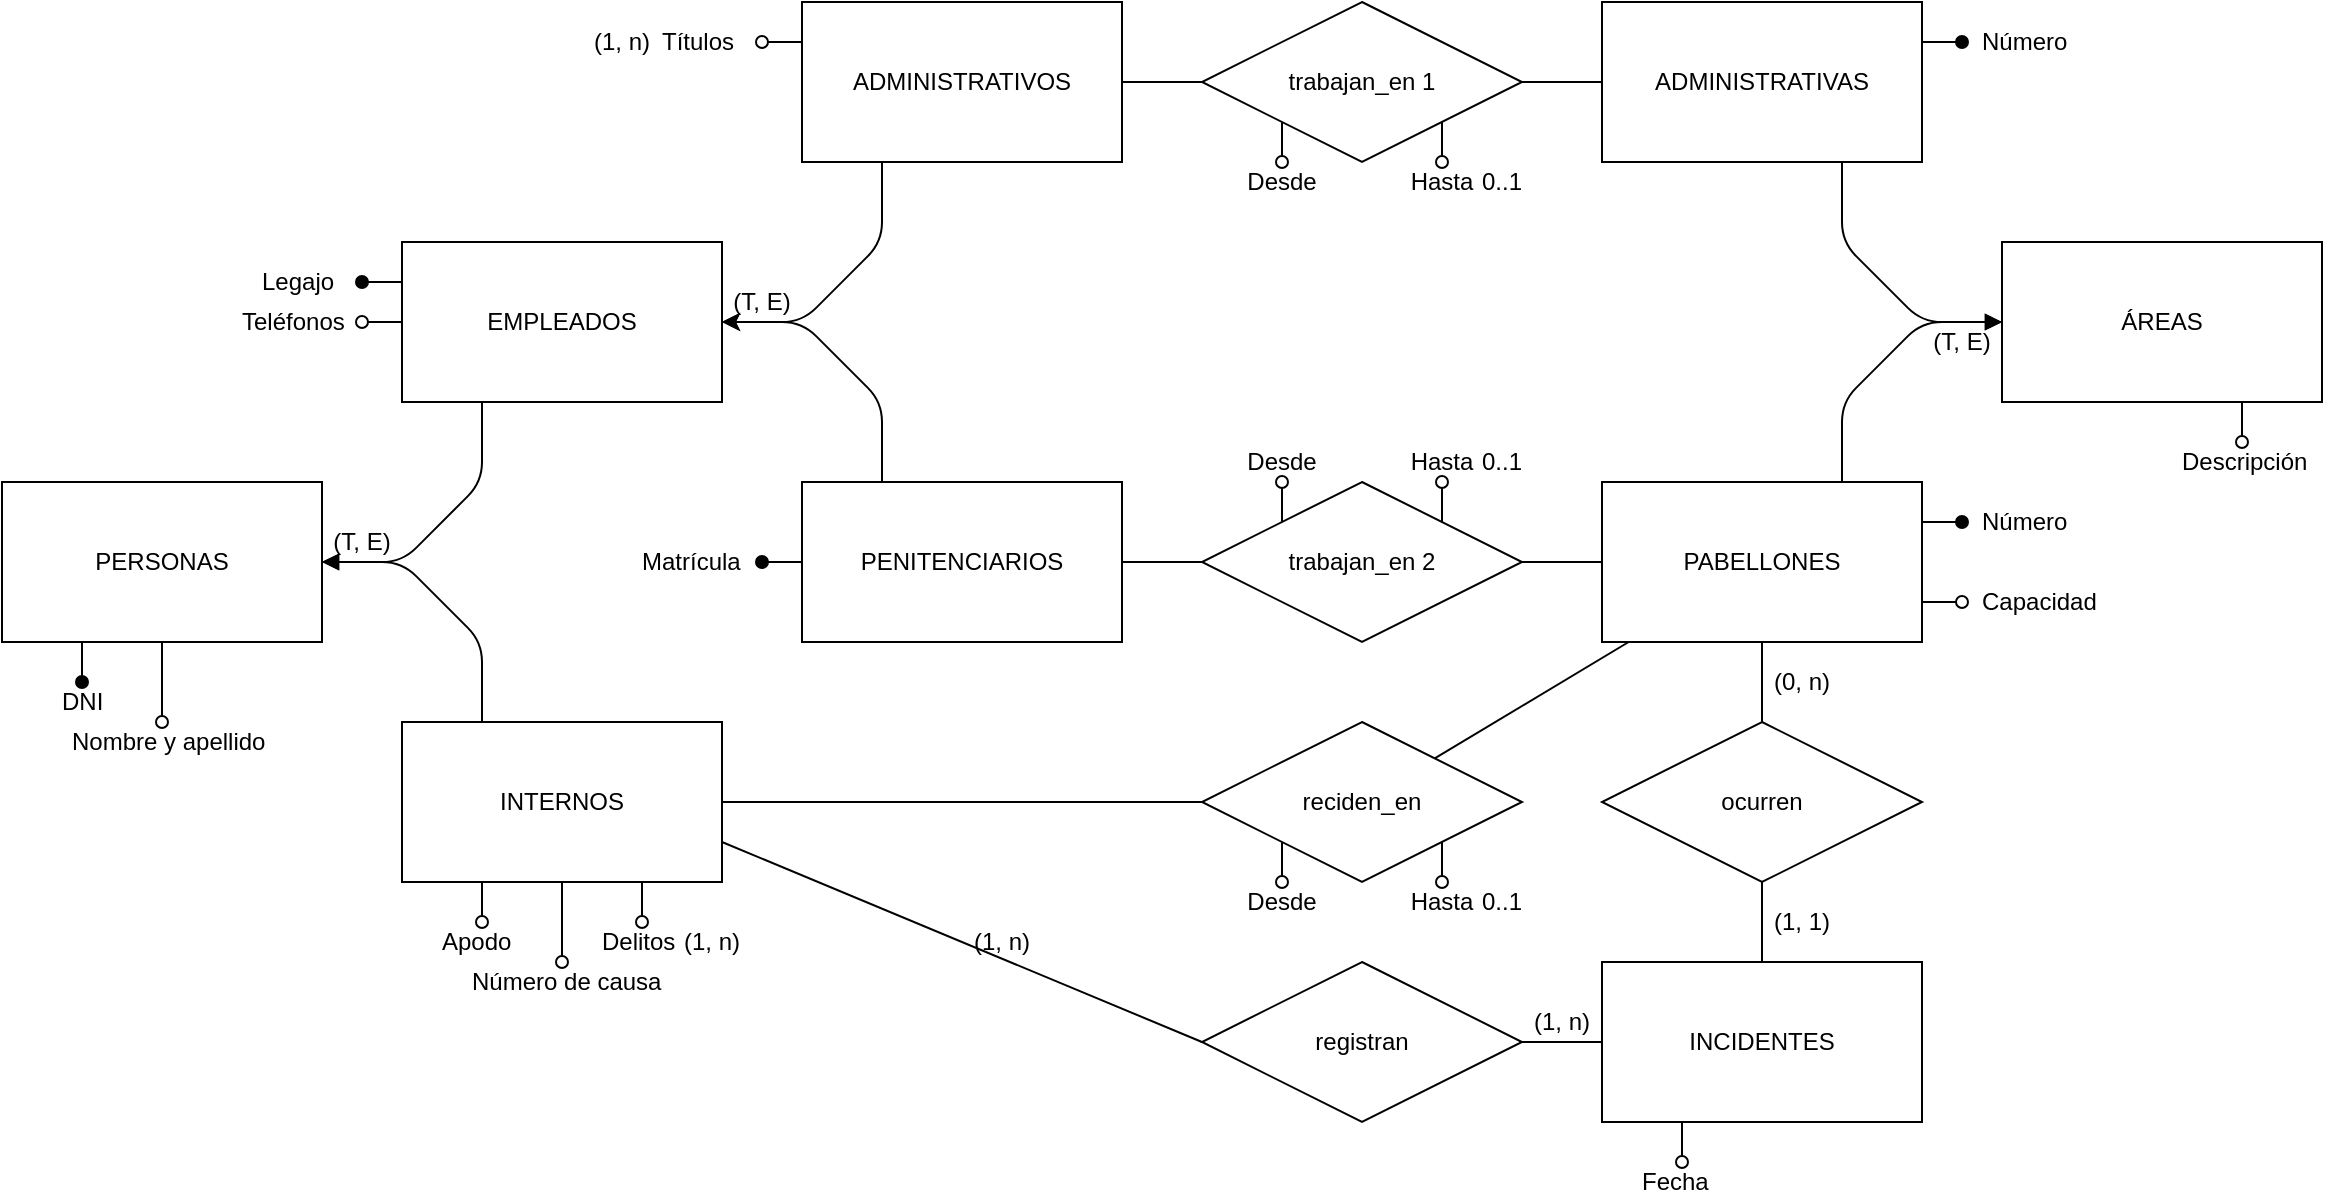 <mxfile>
    <diagram id="-bPjCpx24Dl-BjPHD4EX" name="Página-1">
        <mxGraphModel dx="202" dy="187" grid="1" gridSize="10" guides="1" tooltips="1" connect="1" arrows="1" fold="1" page="1" pageScale="1" pageWidth="1169" pageHeight="827" math="0" shadow="0">
            <root>
                <mxCell id="0"/>
                <mxCell id="1" parent="0"/>
                <mxCell id="27" style="edgeStyle=none;html=1;entryX=1;entryY=0.5;entryDx=0;entryDy=0;endArrow=block;endFill=1;exitX=0.25;exitY=1;exitDx=0;exitDy=0;" edge="1" parent="1" source="2" target="26">
                    <mxGeometry relative="1" as="geometry">
                        <Array as="points">
                            <mxPoint x="240" y="320"/>
                            <mxPoint x="200" y="360"/>
                        </Array>
                    </mxGeometry>
                </mxCell>
                <mxCell id="2" value="EMPLEADOS" style="rounded=0;whiteSpace=wrap;html=1;" vertex="1" parent="1">
                    <mxGeometry x="200" y="200" width="160" height="80" as="geometry"/>
                </mxCell>
                <mxCell id="10" style="edgeStyle=none;html=1;entryX=1;entryY=0.5;entryDx=0;entryDy=0;exitX=0.25;exitY=1;exitDx=0;exitDy=0;" edge="1" parent="1" source="3" target="2">
                    <mxGeometry relative="1" as="geometry">
                        <Array as="points">
                            <mxPoint x="440" y="200"/>
                            <mxPoint x="400" y="240"/>
                        </Array>
                    </mxGeometry>
                </mxCell>
                <mxCell id="14" value="" style="edgeStyle=none;html=1;endArrow=none;endFill=0;" edge="1" parent="1" source="3" target="13">
                    <mxGeometry relative="1" as="geometry"/>
                </mxCell>
                <mxCell id="3" value="ADMINISTRATIVOS" style="rounded=0;whiteSpace=wrap;html=1;" vertex="1" parent="1">
                    <mxGeometry x="400" y="80" width="160" height="80" as="geometry"/>
                </mxCell>
                <mxCell id="11" style="edgeStyle=none;html=1;entryX=1;entryY=0.5;entryDx=0;entryDy=0;exitX=0.25;exitY=0;exitDx=0;exitDy=0;" edge="1" parent="1" source="4" target="2">
                    <mxGeometry relative="1" as="geometry">
                        <Array as="points">
                            <mxPoint x="440" y="280"/>
                            <mxPoint x="400" y="240"/>
                        </Array>
                    </mxGeometry>
                </mxCell>
                <mxCell id="16" value="" style="edgeStyle=none;html=1;endArrow=none;endFill=0;" edge="1" parent="1" source="4" target="12">
                    <mxGeometry relative="1" as="geometry"/>
                </mxCell>
                <mxCell id="4" value="PENITENCIARIOS" style="rounded=0;whiteSpace=wrap;html=1;" vertex="1" parent="1">
                    <mxGeometry x="400" y="320" width="160" height="80" as="geometry"/>
                </mxCell>
                <mxCell id="5" value="ÁREAS" style="rounded=0;whiteSpace=wrap;html=1;" vertex="1" parent="1">
                    <mxGeometry x="1000" y="200" width="160" height="80" as="geometry"/>
                </mxCell>
                <mxCell id="18" style="edgeStyle=none;html=1;entryX=0;entryY=0.5;entryDx=0;entryDy=0;endArrow=block;endFill=1;exitX=0.75;exitY=1;exitDx=0;exitDy=0;" edge="1" parent="1" source="6" target="5">
                    <mxGeometry relative="1" as="geometry">
                        <Array as="points">
                            <mxPoint x="920" y="200"/>
                            <mxPoint x="960" y="240"/>
                        </Array>
                    </mxGeometry>
                </mxCell>
                <mxCell id="6" value="ADMINISTRATIVAS" style="rounded=0;whiteSpace=wrap;html=1;" vertex="1" parent="1">
                    <mxGeometry x="800" y="80" width="160" height="80" as="geometry"/>
                </mxCell>
                <mxCell id="19" style="edgeStyle=none;html=1;entryX=0;entryY=0.5;entryDx=0;entryDy=0;endArrow=block;endFill=1;exitX=0.75;exitY=0;exitDx=0;exitDy=0;" edge="1" parent="1" source="7" target="5">
                    <mxGeometry relative="1" as="geometry">
                        <mxPoint x="1020" y="330" as="targetPoint"/>
                        <Array as="points">
                            <mxPoint x="920" y="280"/>
                            <mxPoint x="960" y="240"/>
                        </Array>
                    </mxGeometry>
                </mxCell>
                <mxCell id="7" value="PABELLONES" style="rounded=0;whiteSpace=wrap;html=1;" vertex="1" parent="1">
                    <mxGeometry x="800" y="320" width="160" height="80" as="geometry"/>
                </mxCell>
                <mxCell id="28" style="edgeStyle=none;html=1;entryX=1;entryY=0.5;entryDx=0;entryDy=0;endArrow=block;endFill=1;exitX=0.25;exitY=0;exitDx=0;exitDy=0;" edge="1" parent="1" source="8" target="26">
                    <mxGeometry relative="1" as="geometry">
                        <Array as="points">
                            <mxPoint x="240" y="400"/>
                            <mxPoint x="200" y="360"/>
                        </Array>
                    </mxGeometry>
                </mxCell>
                <mxCell id="8" value="INTERNOS" style="rounded=0;whiteSpace=wrap;html=1;" vertex="1" parent="1">
                    <mxGeometry x="200" y="440" width="160" height="80" as="geometry"/>
                </mxCell>
                <mxCell id="24" value="" style="edgeStyle=none;html=1;endArrow=none;endFill=0;" edge="1" parent="1" source="9" target="23">
                    <mxGeometry relative="1" as="geometry"/>
                </mxCell>
                <mxCell id="9" value="INCIDENTES" style="rounded=0;whiteSpace=wrap;html=1;" vertex="1" parent="1">
                    <mxGeometry x="800" y="560" width="160" height="80" as="geometry"/>
                </mxCell>
                <mxCell id="17" value="" style="edgeStyle=none;html=1;endArrow=none;endFill=0;" edge="1" parent="1" source="12" target="7">
                    <mxGeometry relative="1" as="geometry"/>
                </mxCell>
                <mxCell id="12" value="trabajan_en 2" style="rhombus;whiteSpace=wrap;html=1;" vertex="1" parent="1">
                    <mxGeometry x="600" y="320" width="160" height="80" as="geometry"/>
                </mxCell>
                <mxCell id="15" value="" style="edgeStyle=none;html=1;endArrow=none;endFill=0;" edge="1" parent="1" source="13" target="6">
                    <mxGeometry relative="1" as="geometry"/>
                </mxCell>
                <mxCell id="13" value="trabajan_en 1" style="rhombus;whiteSpace=wrap;html=1;" vertex="1" parent="1">
                    <mxGeometry x="600" y="80" width="160" height="80" as="geometry"/>
                </mxCell>
                <mxCell id="21" value="" style="edgeStyle=none;html=1;endArrow=none;endFill=0;" edge="1" parent="1" source="20" target="7">
                    <mxGeometry relative="1" as="geometry"/>
                </mxCell>
                <mxCell id="22" value="" style="edgeStyle=none;html=1;endArrow=none;endFill=0;" edge="1" parent="1" source="20" target="8">
                    <mxGeometry relative="1" as="geometry"/>
                </mxCell>
                <mxCell id="20" value="reciden_en" style="rhombus;whiteSpace=wrap;html=1;" vertex="1" parent="1">
                    <mxGeometry x="600" y="440" width="160" height="80" as="geometry"/>
                </mxCell>
                <mxCell id="25" value="" style="edgeStyle=none;html=1;endArrow=none;endFill=0;exitX=0;exitY=0.5;exitDx=0;exitDy=0;entryX=1;entryY=0.75;entryDx=0;entryDy=0;" edge="1" parent="1" source="23" target="8">
                    <mxGeometry relative="1" as="geometry"/>
                </mxCell>
                <mxCell id="23" value="registran" style="rhombus;whiteSpace=wrap;html=1;" vertex="1" parent="1">
                    <mxGeometry x="600" y="560" width="160" height="80" as="geometry"/>
                </mxCell>
                <mxCell id="26" value="PERSONAS" style="rounded=0;whiteSpace=wrap;html=1;" vertex="1" parent="1">
                    <mxGeometry y="320" width="160" height="80" as="geometry"/>
                </mxCell>
                <mxCell id="29" style="html=1;labelBorderColor=none;strokeWidth=1;endArrow=oval;endFill=1;endSize=6;targetPerimeterSpacing=0;align=left;exitX=0.25;exitY=1;exitDx=0;exitDy=0;" edge="1" target="30" parent="1" source="26">
                    <mxGeometry relative="1" as="geometry">
                        <mxPoint x="-30" y="450" as="sourcePoint"/>
                    </mxGeometry>
                </mxCell>
                <mxCell id="30" value="DNI" style="text;html=1;strokeColor=none;fillColor=none;align=left;verticalAlign=middle;whiteSpace=wrap;rounded=0;container=0;spacingLeft=8;" vertex="1" parent="1">
                    <mxGeometry x="20" y="420" width="40" height="20" as="geometry"/>
                </mxCell>
                <mxCell id="32" style="html=1;labelBorderColor=none;strokeWidth=1;endArrow=oval;endFill=0;endSize=6;targetPerimeterSpacing=0;align=left;exitX=0.5;exitY=1;exitDx=0;exitDy=0;" edge="1" target="33" parent="1" source="26">
                    <mxGeometry relative="1" as="geometry">
                        <mxPoint x="-20" y="510" as="sourcePoint"/>
                    </mxGeometry>
                </mxCell>
                <mxCell id="33" value="Nombre y apellido" style="text;html=1;strokeColor=none;fillColor=none;align=left;verticalAlign=middle;whiteSpace=wrap;rounded=0;container=0;spacingLeft=8;" vertex="1" parent="1">
                    <mxGeometry x="25" y="440" width="110" height="20" as="geometry"/>
                </mxCell>
                <mxCell id="36" style="html=1;labelBorderColor=none;strokeWidth=1;endArrow=oval;endFill=0;endSize=6;targetPerimeterSpacing=0;align=left;exitX=0.25;exitY=1;exitDx=0;exitDy=0;" edge="1" target="37" parent="1" source="8">
                    <mxGeometry relative="1" as="geometry">
                        <mxPoint x="170" y="570" as="sourcePoint"/>
                    </mxGeometry>
                </mxCell>
                <mxCell id="37" value="Apodo" style="text;html=1;strokeColor=none;fillColor=none;align=left;verticalAlign=middle;whiteSpace=wrap;rounded=0;container=0;spacingLeft=8;" vertex="1" parent="1">
                    <mxGeometry x="210" y="540" width="60" height="20" as="geometry"/>
                </mxCell>
                <mxCell id="41" style="html=1;labelBorderColor=none;strokeWidth=1;endArrow=oval;endFill=0;endSize=6;targetPerimeterSpacing=0;align=left;exitX=0.5;exitY=1;exitDx=0;exitDy=0;" edge="1" target="42" parent="1" source="8">
                    <mxGeometry relative="1" as="geometry">
                        <mxPoint x="230" y="580" as="sourcePoint"/>
                    </mxGeometry>
                </mxCell>
                <mxCell id="42" value="Número de causa" style="text;html=1;strokeColor=none;fillColor=none;align=left;verticalAlign=middle;whiteSpace=wrap;rounded=0;container=0;spacingLeft=8;" vertex="1" parent="1">
                    <mxGeometry x="225" y="560" width="110" height="20" as="geometry"/>
                </mxCell>
                <mxCell id="43" style="html=1;labelBorderColor=none;strokeWidth=1;endArrow=oval;endFill=0;endSize=6;targetPerimeterSpacing=0;align=left;exitX=0.75;exitY=1;exitDx=0;exitDy=0;" edge="1" target="44" parent="1" source="8">
                    <mxGeometry relative="1" as="geometry">
                        <mxPoint x="160" y="650" as="sourcePoint"/>
                    </mxGeometry>
                </mxCell>
                <mxCell id="44" value="Delitos" style="text;html=1;strokeColor=none;fillColor=none;align=left;verticalAlign=middle;whiteSpace=wrap;rounded=0;container=0;spacingLeft=8;" vertex="1" parent="1">
                    <mxGeometry x="290" y="540" width="60" height="20" as="geometry"/>
                </mxCell>
                <mxCell id="45" value="(1, n)" style="text;html=1;strokeColor=none;fillColor=none;align=center;verticalAlign=middle;whiteSpace=wrap;rounded=0;labelBackgroundColor=none;fontSize=12;" vertex="1" parent="1">
                    <mxGeometry x="335" y="540" width="40" height="20" as="geometry"/>
                </mxCell>
                <mxCell id="46" style="html=1;labelBorderColor=none;strokeWidth=1;endArrow=oval;endFill=1;endSize=6;targetPerimeterSpacing=0;align=left;exitX=0;exitY=0.25;exitDx=0;exitDy=0;" edge="1" target="47" parent="1" source="2">
                    <mxGeometry relative="1" as="geometry">
                        <mxPoint x="50" y="130" as="sourcePoint"/>
                    </mxGeometry>
                </mxCell>
                <mxCell id="47" value="Legajo" style="text;html=1;strokeColor=none;fillColor=none;align=left;verticalAlign=middle;whiteSpace=wrap;rounded=0;container=0;spacingLeft=8;" vertex="1" parent="1">
                    <mxGeometry x="120" y="210" width="60" height="20" as="geometry"/>
                </mxCell>
                <mxCell id="48" style="html=1;labelBorderColor=none;strokeWidth=1;endArrow=oval;endFill=0;endSize=6;targetPerimeterSpacing=0;align=left;exitX=0;exitY=0.5;exitDx=0;exitDy=0;" edge="1" target="49" parent="1" source="2">
                    <mxGeometry relative="1" as="geometry">
                        <mxPoint x="220" y="180" as="sourcePoint"/>
                    </mxGeometry>
                </mxCell>
                <mxCell id="49" value="Teléfonos" style="text;html=1;strokeColor=none;fillColor=none;align=left;verticalAlign=middle;whiteSpace=wrap;rounded=0;container=0;spacingLeft=8;" vertex="1" parent="1">
                    <mxGeometry x="110" y="230" width="70" height="20" as="geometry"/>
                </mxCell>
                <mxCell id="50" style="html=1;labelBorderColor=none;strokeWidth=1;endArrow=oval;endFill=0;endSize=6;targetPerimeterSpacing=0;align=left;exitX=0;exitY=1;exitDx=0;exitDy=0;entryX=0.5;entryY=0;entryDx=0;entryDy=0;" edge="1" target="51" parent="1" source="13">
                    <mxGeometry relative="1" as="geometry">
                        <mxPoint x="550" y="70" as="sourcePoint"/>
                        <mxPoint x="640" y="200" as="targetPoint"/>
                    </mxGeometry>
                </mxCell>
                <mxCell id="51" value="Desde" style="text;html=1;strokeColor=none;fillColor=none;align=center;verticalAlign=middle;whiteSpace=wrap;rounded=0;container=0;spacingLeft=0;spacing=2;" vertex="1" parent="1">
                    <mxGeometry x="610" y="160" width="60" height="20" as="geometry"/>
                </mxCell>
                <mxCell id="53" style="html=1;labelBorderColor=none;strokeWidth=1;endArrow=oval;endFill=0;endSize=6;targetPerimeterSpacing=0;align=left;exitX=1;exitY=1;exitDx=0;exitDy=0;entryX=0.5;entryY=0;entryDx=0;entryDy=0;" edge="1" target="54" parent="1" source="13">
                    <mxGeometry relative="1" as="geometry">
                        <mxPoint x="700" y="70" as="sourcePoint"/>
                        <mxPoint x="710" y="160" as="targetPoint"/>
                    </mxGeometry>
                </mxCell>
                <mxCell id="54" value="Hasta" style="text;html=1;strokeColor=none;fillColor=none;align=center;verticalAlign=middle;whiteSpace=wrap;rounded=0;container=0;spacingLeft=0;spacing=2;" vertex="1" parent="1">
                    <mxGeometry x="690" y="160" width="60" height="20" as="geometry"/>
                </mxCell>
                <mxCell id="55" style="html=1;labelBorderColor=none;strokeWidth=1;endArrow=oval;endFill=0;endSize=6;targetPerimeterSpacing=0;align=left;exitX=0;exitY=0;exitDx=0;exitDy=0;entryX=0.5;entryY=1;entryDx=0;entryDy=0;" edge="1" parent="1" target="56" source="12">
                    <mxGeometry relative="1" as="geometry">
                        <mxPoint x="640" y="340" as="sourcePoint"/>
                    </mxGeometry>
                </mxCell>
                <mxCell id="56" value="Desde" style="text;html=1;strokeColor=none;fillColor=none;align=center;verticalAlign=middle;whiteSpace=wrap;rounded=0;container=0;spacingLeft=0;spacing=2;" vertex="1" parent="1">
                    <mxGeometry x="610" y="300" width="60" height="20" as="geometry"/>
                </mxCell>
                <mxCell id="57" style="html=1;labelBorderColor=none;strokeWidth=1;endArrow=oval;endFill=0;endSize=6;targetPerimeterSpacing=0;align=left;exitX=1;exitY=0;exitDx=0;exitDy=0;entryX=0.5;entryY=1;entryDx=0;entryDy=0;" edge="1" parent="1" target="58" source="12">
                    <mxGeometry relative="1" as="geometry">
                        <mxPoint x="720" y="340" as="sourcePoint"/>
                    </mxGeometry>
                </mxCell>
                <mxCell id="58" value="Hasta" style="text;html=1;strokeColor=none;fillColor=none;align=center;verticalAlign=middle;whiteSpace=wrap;rounded=0;container=0;spacingLeft=0;spacing=2;" vertex="1" parent="1">
                    <mxGeometry x="690" y="300" width="60" height="20" as="geometry"/>
                </mxCell>
                <mxCell id="61" value="0..1" style="text;html=1;strokeColor=none;fillColor=none;align=center;verticalAlign=middle;whiteSpace=wrap;rounded=0;labelBackgroundColor=none;fontFamily=Helvetica;fontSize=12;container=0;" vertex="1" parent="1">
                    <mxGeometry x="730" y="300" width="40" height="20" as="geometry"/>
                </mxCell>
                <mxCell id="62" value="0..1" style="text;html=1;strokeColor=none;fillColor=none;align=center;verticalAlign=middle;whiteSpace=wrap;rounded=0;labelBackgroundColor=none;fontFamily=Helvetica;fontSize=12;container=0;" vertex="1" parent="1">
                    <mxGeometry x="730" y="160" width="40" height="20" as="geometry"/>
                </mxCell>
                <mxCell id="70" style="html=1;labelBorderColor=none;strokeWidth=1;endArrow=oval;endFill=0;endSize=6;targetPerimeterSpacing=0;align=left;exitX=0;exitY=1;exitDx=0;exitDy=0;entryX=0.5;entryY=0;entryDx=0;entryDy=0;" edge="1" parent="1" target="71">
                    <mxGeometry relative="1" as="geometry">
                        <mxPoint x="640" y="500.0" as="sourcePoint"/>
                        <mxPoint x="640" y="560" as="targetPoint"/>
                    </mxGeometry>
                </mxCell>
                <mxCell id="71" value="Desde" style="text;html=1;strokeColor=none;fillColor=none;align=center;verticalAlign=middle;whiteSpace=wrap;rounded=0;container=0;spacingLeft=0;spacing=2;" vertex="1" parent="1">
                    <mxGeometry x="610" y="520" width="60" height="20" as="geometry"/>
                </mxCell>
                <mxCell id="72" style="html=1;labelBorderColor=none;strokeWidth=1;endArrow=oval;endFill=0;endSize=6;targetPerimeterSpacing=0;align=left;exitX=1;exitY=1;exitDx=0;exitDy=0;entryX=0.5;entryY=0;entryDx=0;entryDy=0;" edge="1" parent="1" target="73">
                    <mxGeometry relative="1" as="geometry">
                        <mxPoint x="720" y="500.0" as="sourcePoint"/>
                        <mxPoint x="710" y="520" as="targetPoint"/>
                    </mxGeometry>
                </mxCell>
                <mxCell id="73" value="Hasta" style="text;html=1;strokeColor=none;fillColor=none;align=center;verticalAlign=middle;whiteSpace=wrap;rounded=0;container=0;spacingLeft=0;spacing=2;" vertex="1" parent="1">
                    <mxGeometry x="690" y="520" width="60" height="20" as="geometry"/>
                </mxCell>
                <mxCell id="74" value="0..1" style="text;html=1;strokeColor=none;fillColor=none;align=center;verticalAlign=middle;whiteSpace=wrap;rounded=0;labelBackgroundColor=none;fontFamily=Helvetica;fontSize=12;container=0;" vertex="1" parent="1">
                    <mxGeometry x="730" y="520" width="40" height="20" as="geometry"/>
                </mxCell>
                <mxCell id="75" value="(1, n)" style="text;html=1;strokeColor=none;fillColor=none;align=center;verticalAlign=middle;whiteSpace=wrap;rounded=0;labelBackgroundColor=none;fontSize=12;" vertex="1" parent="1">
                    <mxGeometry x="760" y="580" width="40" height="20" as="geometry"/>
                </mxCell>
                <mxCell id="76" value="(1, n)" style="text;html=1;strokeColor=none;fillColor=none;align=center;verticalAlign=middle;whiteSpace=wrap;rounded=0;labelBackgroundColor=none;fontSize=12;" vertex="1" parent="1">
                    <mxGeometry x="480" y="540" width="40" height="20" as="geometry"/>
                </mxCell>
                <mxCell id="77" style="html=1;labelBorderColor=none;strokeWidth=1;endArrow=oval;endFill=0;endSize=6;targetPerimeterSpacing=0;align=left;exitX=0.25;exitY=1;exitDx=0;exitDy=0;" edge="1" target="78" parent="1" source="9">
                    <mxGeometry relative="1" as="geometry">
                        <mxPoint x="730" y="790" as="sourcePoint"/>
                    </mxGeometry>
                </mxCell>
                <mxCell id="78" value="Fecha" style="text;html=1;strokeColor=none;fillColor=none;align=left;verticalAlign=middle;whiteSpace=wrap;rounded=0;container=0;spacingLeft=8;" vertex="1" parent="1">
                    <mxGeometry x="810" y="660" width="60" height="20" as="geometry"/>
                </mxCell>
                <mxCell id="80" value="" style="edgeStyle=none;html=1;endArrow=none;endFill=0;" edge="1" parent="1" source="79" target="7">
                    <mxGeometry relative="1" as="geometry"/>
                </mxCell>
                <mxCell id="81" value="" style="edgeStyle=none;html=1;endArrow=none;endFill=0;" edge="1" parent="1" source="79" target="9">
                    <mxGeometry relative="1" as="geometry"/>
                </mxCell>
                <mxCell id="79" value="ocurren" style="rhombus;whiteSpace=wrap;html=1;" vertex="1" parent="1">
                    <mxGeometry x="800" y="440" width="160" height="80" as="geometry"/>
                </mxCell>
                <mxCell id="82" value="(0, n)" style="text;html=1;strokeColor=none;fillColor=none;align=center;verticalAlign=middle;whiteSpace=wrap;rounded=0;labelBackgroundColor=none;fontSize=12;" vertex="1" parent="1">
                    <mxGeometry x="880" y="410" width="40" height="20" as="geometry"/>
                </mxCell>
                <mxCell id="83" value="(1, 1)" style="text;html=1;strokeColor=none;fillColor=none;align=center;verticalAlign=middle;whiteSpace=wrap;rounded=0;labelBackgroundColor=none;fontSize=12;" vertex="1" parent="1">
                    <mxGeometry x="880" y="530" width="40" height="20" as="geometry"/>
                </mxCell>
                <mxCell id="88" style="html=1;labelBorderColor=none;strokeWidth=1;endArrow=oval;endFill=0;endSize=6;targetPerimeterSpacing=0;align=left;exitX=0;exitY=0.25;exitDx=0;exitDy=0;" edge="1" target="89" parent="1" source="3">
                    <mxGeometry relative="1" as="geometry">
                        <mxPoint x="240" y="90" as="sourcePoint"/>
                    </mxGeometry>
                </mxCell>
                <mxCell id="89" value="Títulos" style="text;html=1;strokeColor=none;fillColor=none;align=left;verticalAlign=middle;whiteSpace=wrap;rounded=0;container=0;spacingLeft=8;" vertex="1" parent="1">
                    <mxGeometry x="320" y="90" width="60" height="20" as="geometry"/>
                </mxCell>
                <mxCell id="90" value="(1, n)" style="text;html=1;strokeColor=none;fillColor=none;align=center;verticalAlign=middle;whiteSpace=wrap;rounded=0;labelBackgroundColor=none;fontSize=12;" vertex="1" parent="1">
                    <mxGeometry x="290" y="90" width="40" height="20" as="geometry"/>
                </mxCell>
                <mxCell id="91" style="html=1;labelBorderColor=none;strokeWidth=1;endArrow=oval;endFill=1;endSize=6;targetPerimeterSpacing=0;align=left;exitX=0;exitY=0.5;exitDx=0;exitDy=0;" edge="1" target="92" parent="1" source="4">
                    <mxGeometry relative="1" as="geometry">
                        <mxPoint x="310" y="340" as="sourcePoint"/>
                    </mxGeometry>
                </mxCell>
                <mxCell id="92" value="Matrícula" style="text;html=1;strokeColor=none;fillColor=none;align=left;verticalAlign=middle;whiteSpace=wrap;rounded=0;container=0;spacingLeft=8;" vertex="1" parent="1">
                    <mxGeometry x="310" y="350" width="70" height="20" as="geometry"/>
                </mxCell>
                <mxCell id="93" style="html=1;labelBorderColor=none;strokeWidth=1;endArrow=oval;endFill=1;endSize=6;targetPerimeterSpacing=0;align=left;exitX=1;exitY=0.25;exitDx=0;exitDy=0;" edge="1" target="94" parent="1" source="6">
                    <mxGeometry relative="1" as="geometry">
                        <mxPoint x="990" y="120" as="sourcePoint"/>
                    </mxGeometry>
                </mxCell>
                <mxCell id="94" value="Número" style="text;html=1;strokeColor=none;fillColor=none;align=left;verticalAlign=middle;whiteSpace=wrap;rounded=0;container=0;spacingLeft=8;" vertex="1" parent="1">
                    <mxGeometry x="980" y="90" width="80" height="20" as="geometry"/>
                </mxCell>
                <mxCell id="95" style="html=1;labelBorderColor=none;strokeWidth=1;endArrow=oval;endFill=1;endSize=6;targetPerimeterSpacing=0;align=left;exitX=1;exitY=0.25;exitDx=0;exitDy=0;" edge="1" parent="1" target="96">
                    <mxGeometry relative="1" as="geometry">
                        <mxPoint x="960" y="340" as="sourcePoint"/>
                    </mxGeometry>
                </mxCell>
                <mxCell id="96" value="Número" style="text;html=1;strokeColor=none;fillColor=none;align=left;verticalAlign=middle;whiteSpace=wrap;rounded=0;container=0;spacingLeft=8;" vertex="1" parent="1">
                    <mxGeometry x="980" y="330" width="80" height="20" as="geometry"/>
                </mxCell>
                <mxCell id="97" style="html=1;labelBorderColor=none;strokeWidth=1;endArrow=oval;endFill=0;endSize=6;targetPerimeterSpacing=0;align=left;exitX=0.75;exitY=1;exitDx=0;exitDy=0;" edge="1" target="98" parent="1" source="5">
                    <mxGeometry relative="1" as="geometry">
                        <mxPoint x="1020" y="310" as="sourcePoint"/>
                    </mxGeometry>
                </mxCell>
                <mxCell id="98" value="Descripción" style="text;html=1;strokeColor=none;fillColor=none;align=left;verticalAlign=middle;whiteSpace=wrap;rounded=0;container=0;spacingLeft=8;" vertex="1" parent="1">
                    <mxGeometry x="1080" y="300" width="80" height="20" as="geometry"/>
                </mxCell>
                <mxCell id="102" style="html=1;labelBorderColor=none;strokeWidth=1;endArrow=oval;endFill=0;endSize=6;targetPerimeterSpacing=0;align=left;exitX=1;exitY=0.75;exitDx=0;exitDy=0;" edge="1" target="103" parent="1" source="7">
                    <mxGeometry relative="1" as="geometry">
                        <mxPoint x="940" y="380" as="sourcePoint"/>
                    </mxGeometry>
                </mxCell>
                <mxCell id="103" value="Capacidad" style="text;html=1;strokeColor=none;fillColor=none;align=left;verticalAlign=middle;whiteSpace=wrap;rounded=0;container=0;spacingLeft=8;" vertex="1" parent="1">
                    <mxGeometry x="980" y="370" width="80" height="20" as="geometry"/>
                </mxCell>
                <mxCell id="104" value="(T, E)" style="text;html=1;strokeColor=none;fillColor=none;align=center;verticalAlign=middle;whiteSpace=wrap;rounded=0;labelBackgroundColor=none;fontSize=12;fontFamily=Helvetica;" vertex="1" parent="1">
                    <mxGeometry x="160" y="340" width="40" height="20" as="geometry"/>
                </mxCell>
                <mxCell id="105" value="(T, E)" style="text;html=1;strokeColor=none;fillColor=none;align=center;verticalAlign=middle;whiteSpace=wrap;rounded=0;labelBackgroundColor=none;fontSize=12;fontFamily=Helvetica;" vertex="1" parent="1">
                    <mxGeometry x="360" y="220" width="40" height="20" as="geometry"/>
                </mxCell>
                <mxCell id="106" value="(T, E)" style="text;html=1;strokeColor=none;fillColor=none;align=center;verticalAlign=middle;whiteSpace=wrap;rounded=0;labelBackgroundColor=none;fontSize=12;fontFamily=Helvetica;" vertex="1" parent="1">
                    <mxGeometry x="960" y="240" width="40" height="20" as="geometry"/>
                </mxCell>
            </root>
        </mxGraphModel>
    </diagram>
</mxfile>